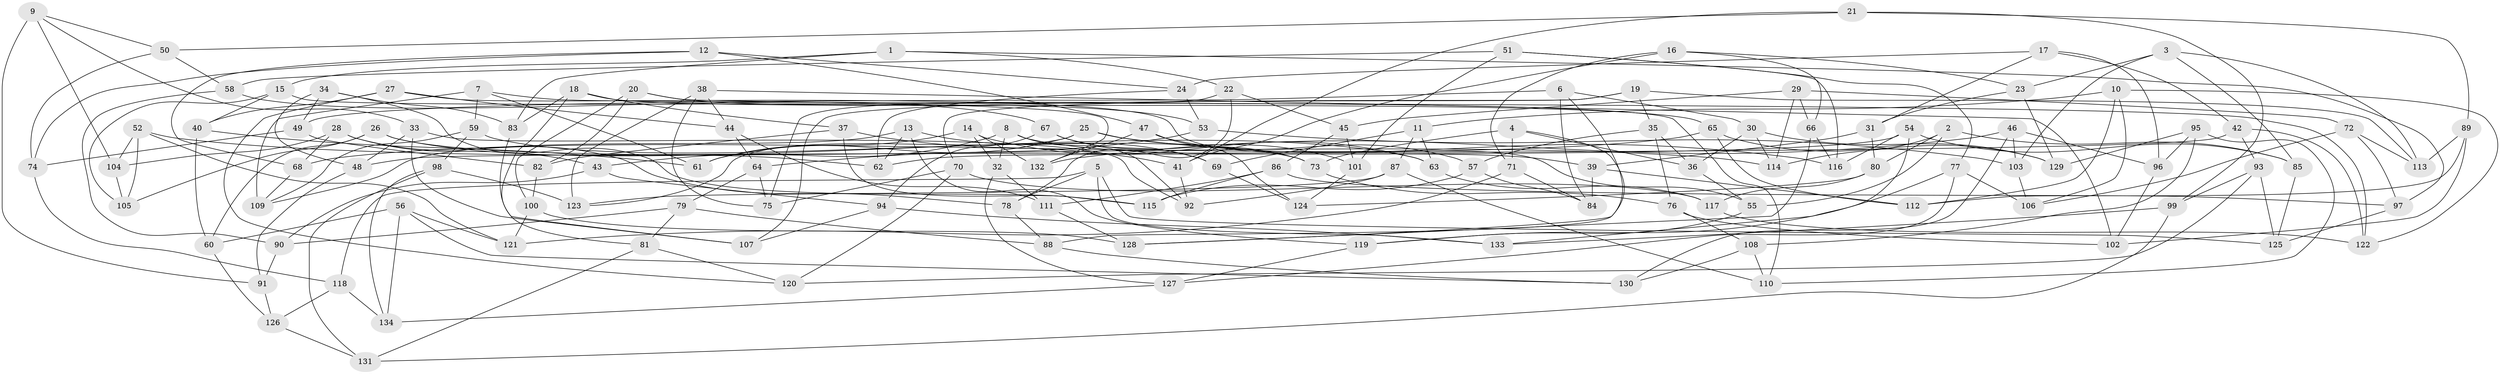 // coarse degree distribution, {12: 0.031914893617021274, 10: 0.0425531914893617, 4: 0.8829787234042553, 8: 0.010638297872340425, 11: 0.010638297872340425, 9: 0.010638297872340425, 6: 0.010638297872340425}
// Generated by graph-tools (version 1.1) at 2025/53/03/04/25 22:53:53]
// undirected, 134 vertices, 268 edges
graph export_dot {
  node [color=gray90,style=filled];
  1;
  2;
  3;
  4;
  5;
  6;
  7;
  8;
  9;
  10;
  11;
  12;
  13;
  14;
  15;
  16;
  17;
  18;
  19;
  20;
  21;
  22;
  23;
  24;
  25;
  26;
  27;
  28;
  29;
  30;
  31;
  32;
  33;
  34;
  35;
  36;
  37;
  38;
  39;
  40;
  41;
  42;
  43;
  44;
  45;
  46;
  47;
  48;
  49;
  50;
  51;
  52;
  53;
  54;
  55;
  56;
  57;
  58;
  59;
  60;
  61;
  62;
  63;
  64;
  65;
  66;
  67;
  68;
  69;
  70;
  71;
  72;
  73;
  74;
  75;
  76;
  77;
  78;
  79;
  80;
  81;
  82;
  83;
  84;
  85;
  86;
  87;
  88;
  89;
  90;
  91;
  92;
  93;
  94;
  95;
  96;
  97;
  98;
  99;
  100;
  101;
  102;
  103;
  104;
  105;
  106;
  107;
  108;
  109;
  110;
  111;
  112;
  113;
  114;
  115;
  116;
  117;
  118;
  119;
  120;
  121;
  122;
  123;
  124;
  125;
  126;
  127;
  128;
  129;
  130;
  131;
  132;
  133;
  134;
  1 -- 15;
  1 -- 97;
  1 -- 22;
  1 -- 83;
  2 -- 80;
  2 -- 55;
  2 -- 114;
  2 -- 85;
  3 -- 113;
  3 -- 103;
  3 -- 85;
  3 -- 23;
  4 -- 71;
  4 -- 128;
  4 -- 73;
  4 -- 36;
  5 -- 125;
  5 -- 118;
  5 -- 78;
  5 -- 133;
  6 -- 49;
  6 -- 84;
  6 -- 30;
  6 -- 88;
  7 -- 61;
  7 -- 59;
  7 -- 109;
  7 -- 122;
  8 -- 43;
  8 -- 92;
  8 -- 32;
  8 -- 39;
  9 -- 33;
  9 -- 50;
  9 -- 104;
  9 -- 91;
  10 -- 11;
  10 -- 112;
  10 -- 106;
  10 -- 122;
  11 -- 69;
  11 -- 87;
  11 -- 63;
  12 -- 24;
  12 -- 74;
  12 -- 68;
  12 -- 47;
  13 -- 119;
  13 -- 62;
  13 -- 69;
  13 -- 109;
  14 -- 32;
  14 -- 61;
  14 -- 132;
  14 -- 63;
  15 -- 105;
  15 -- 40;
  15 -- 110;
  16 -- 41;
  16 -- 71;
  16 -- 23;
  16 -- 66;
  17 -- 96;
  17 -- 42;
  17 -- 24;
  17 -- 31;
  18 -- 65;
  18 -- 83;
  18 -- 37;
  18 -- 81;
  19 -- 113;
  19 -- 107;
  19 -- 35;
  19 -- 70;
  20 -- 132;
  20 -- 53;
  20 -- 100;
  20 -- 82;
  21 -- 50;
  21 -- 99;
  21 -- 89;
  21 -- 41;
  22 -- 75;
  22 -- 78;
  22 -- 45;
  23 -- 31;
  23 -- 129;
  24 -- 62;
  24 -- 53;
  25 -- 123;
  25 -- 116;
  25 -- 101;
  25 -- 61;
  26 -- 62;
  26 -- 60;
  26 -- 105;
  26 -- 63;
  27 -- 120;
  27 -- 44;
  27 -- 40;
  27 -- 55;
  28 -- 68;
  28 -- 104;
  28 -- 78;
  28 -- 43;
  29 -- 45;
  29 -- 72;
  29 -- 66;
  29 -- 114;
  30 -- 114;
  30 -- 129;
  30 -- 36;
  31 -- 39;
  31 -- 80;
  32 -- 127;
  32 -- 111;
  33 -- 48;
  33 -- 107;
  33 -- 92;
  34 -- 48;
  34 -- 83;
  34 -- 115;
  34 -- 49;
  35 -- 76;
  35 -- 57;
  35 -- 36;
  36 -- 55;
  37 -- 115;
  37 -- 41;
  37 -- 82;
  38 -- 123;
  38 -- 75;
  38 -- 44;
  38 -- 102;
  39 -- 84;
  39 -- 112;
  40 -- 60;
  40 -- 61;
  41 -- 92;
  42 -- 48;
  42 -- 93;
  42 -- 122;
  43 -- 94;
  43 -- 90;
  44 -- 64;
  44 -- 111;
  45 -- 101;
  45 -- 86;
  46 -- 96;
  46 -- 130;
  46 -- 103;
  46 -- 132;
  47 -- 132;
  47 -- 57;
  47 -- 124;
  48 -- 91;
  49 -- 74;
  49 -- 82;
  50 -- 58;
  50 -- 74;
  51 -- 77;
  51 -- 116;
  51 -- 58;
  51 -- 101;
  52 -- 105;
  52 -- 121;
  52 -- 104;
  52 -- 114;
  53 -- 64;
  53 -- 103;
  54 -- 116;
  54 -- 85;
  54 -- 62;
  54 -- 133;
  55 -- 119;
  56 -- 121;
  56 -- 60;
  56 -- 134;
  56 -- 130;
  57 -- 115;
  57 -- 84;
  58 -- 90;
  58 -- 67;
  59 -- 109;
  59 -- 98;
  59 -- 73;
  60 -- 126;
  63 -- 117;
  64 -- 79;
  64 -- 75;
  65 -- 112;
  65 -- 129;
  65 -- 68;
  66 -- 116;
  66 -- 128;
  67 -- 73;
  67 -- 94;
  67 -- 69;
  68 -- 109;
  69 -- 124;
  70 -- 117;
  70 -- 120;
  70 -- 75;
  71 -- 84;
  71 -- 121;
  72 -- 106;
  72 -- 113;
  72 -- 97;
  73 -- 76;
  74 -- 118;
  76 -- 102;
  76 -- 108;
  77 -- 106;
  77 -- 119;
  77 -- 127;
  78 -- 88;
  79 -- 90;
  79 -- 81;
  79 -- 88;
  80 -- 117;
  80 -- 124;
  81 -- 131;
  81 -- 120;
  82 -- 100;
  83 -- 107;
  85 -- 125;
  86 -- 97;
  86 -- 111;
  86 -- 115;
  87 -- 110;
  87 -- 92;
  87 -- 123;
  88 -- 130;
  89 -- 112;
  89 -- 113;
  89 -- 102;
  90 -- 91;
  91 -- 126;
  93 -- 120;
  93 -- 99;
  93 -- 125;
  94 -- 133;
  94 -- 107;
  95 -- 129;
  95 -- 108;
  95 -- 96;
  95 -- 110;
  96 -- 102;
  97 -- 125;
  98 -- 131;
  98 -- 134;
  98 -- 123;
  99 -- 133;
  99 -- 131;
  100 -- 121;
  100 -- 128;
  101 -- 124;
  103 -- 106;
  104 -- 105;
  108 -- 130;
  108 -- 110;
  111 -- 128;
  117 -- 122;
  118 -- 126;
  118 -- 134;
  119 -- 127;
  126 -- 131;
  127 -- 134;
}
